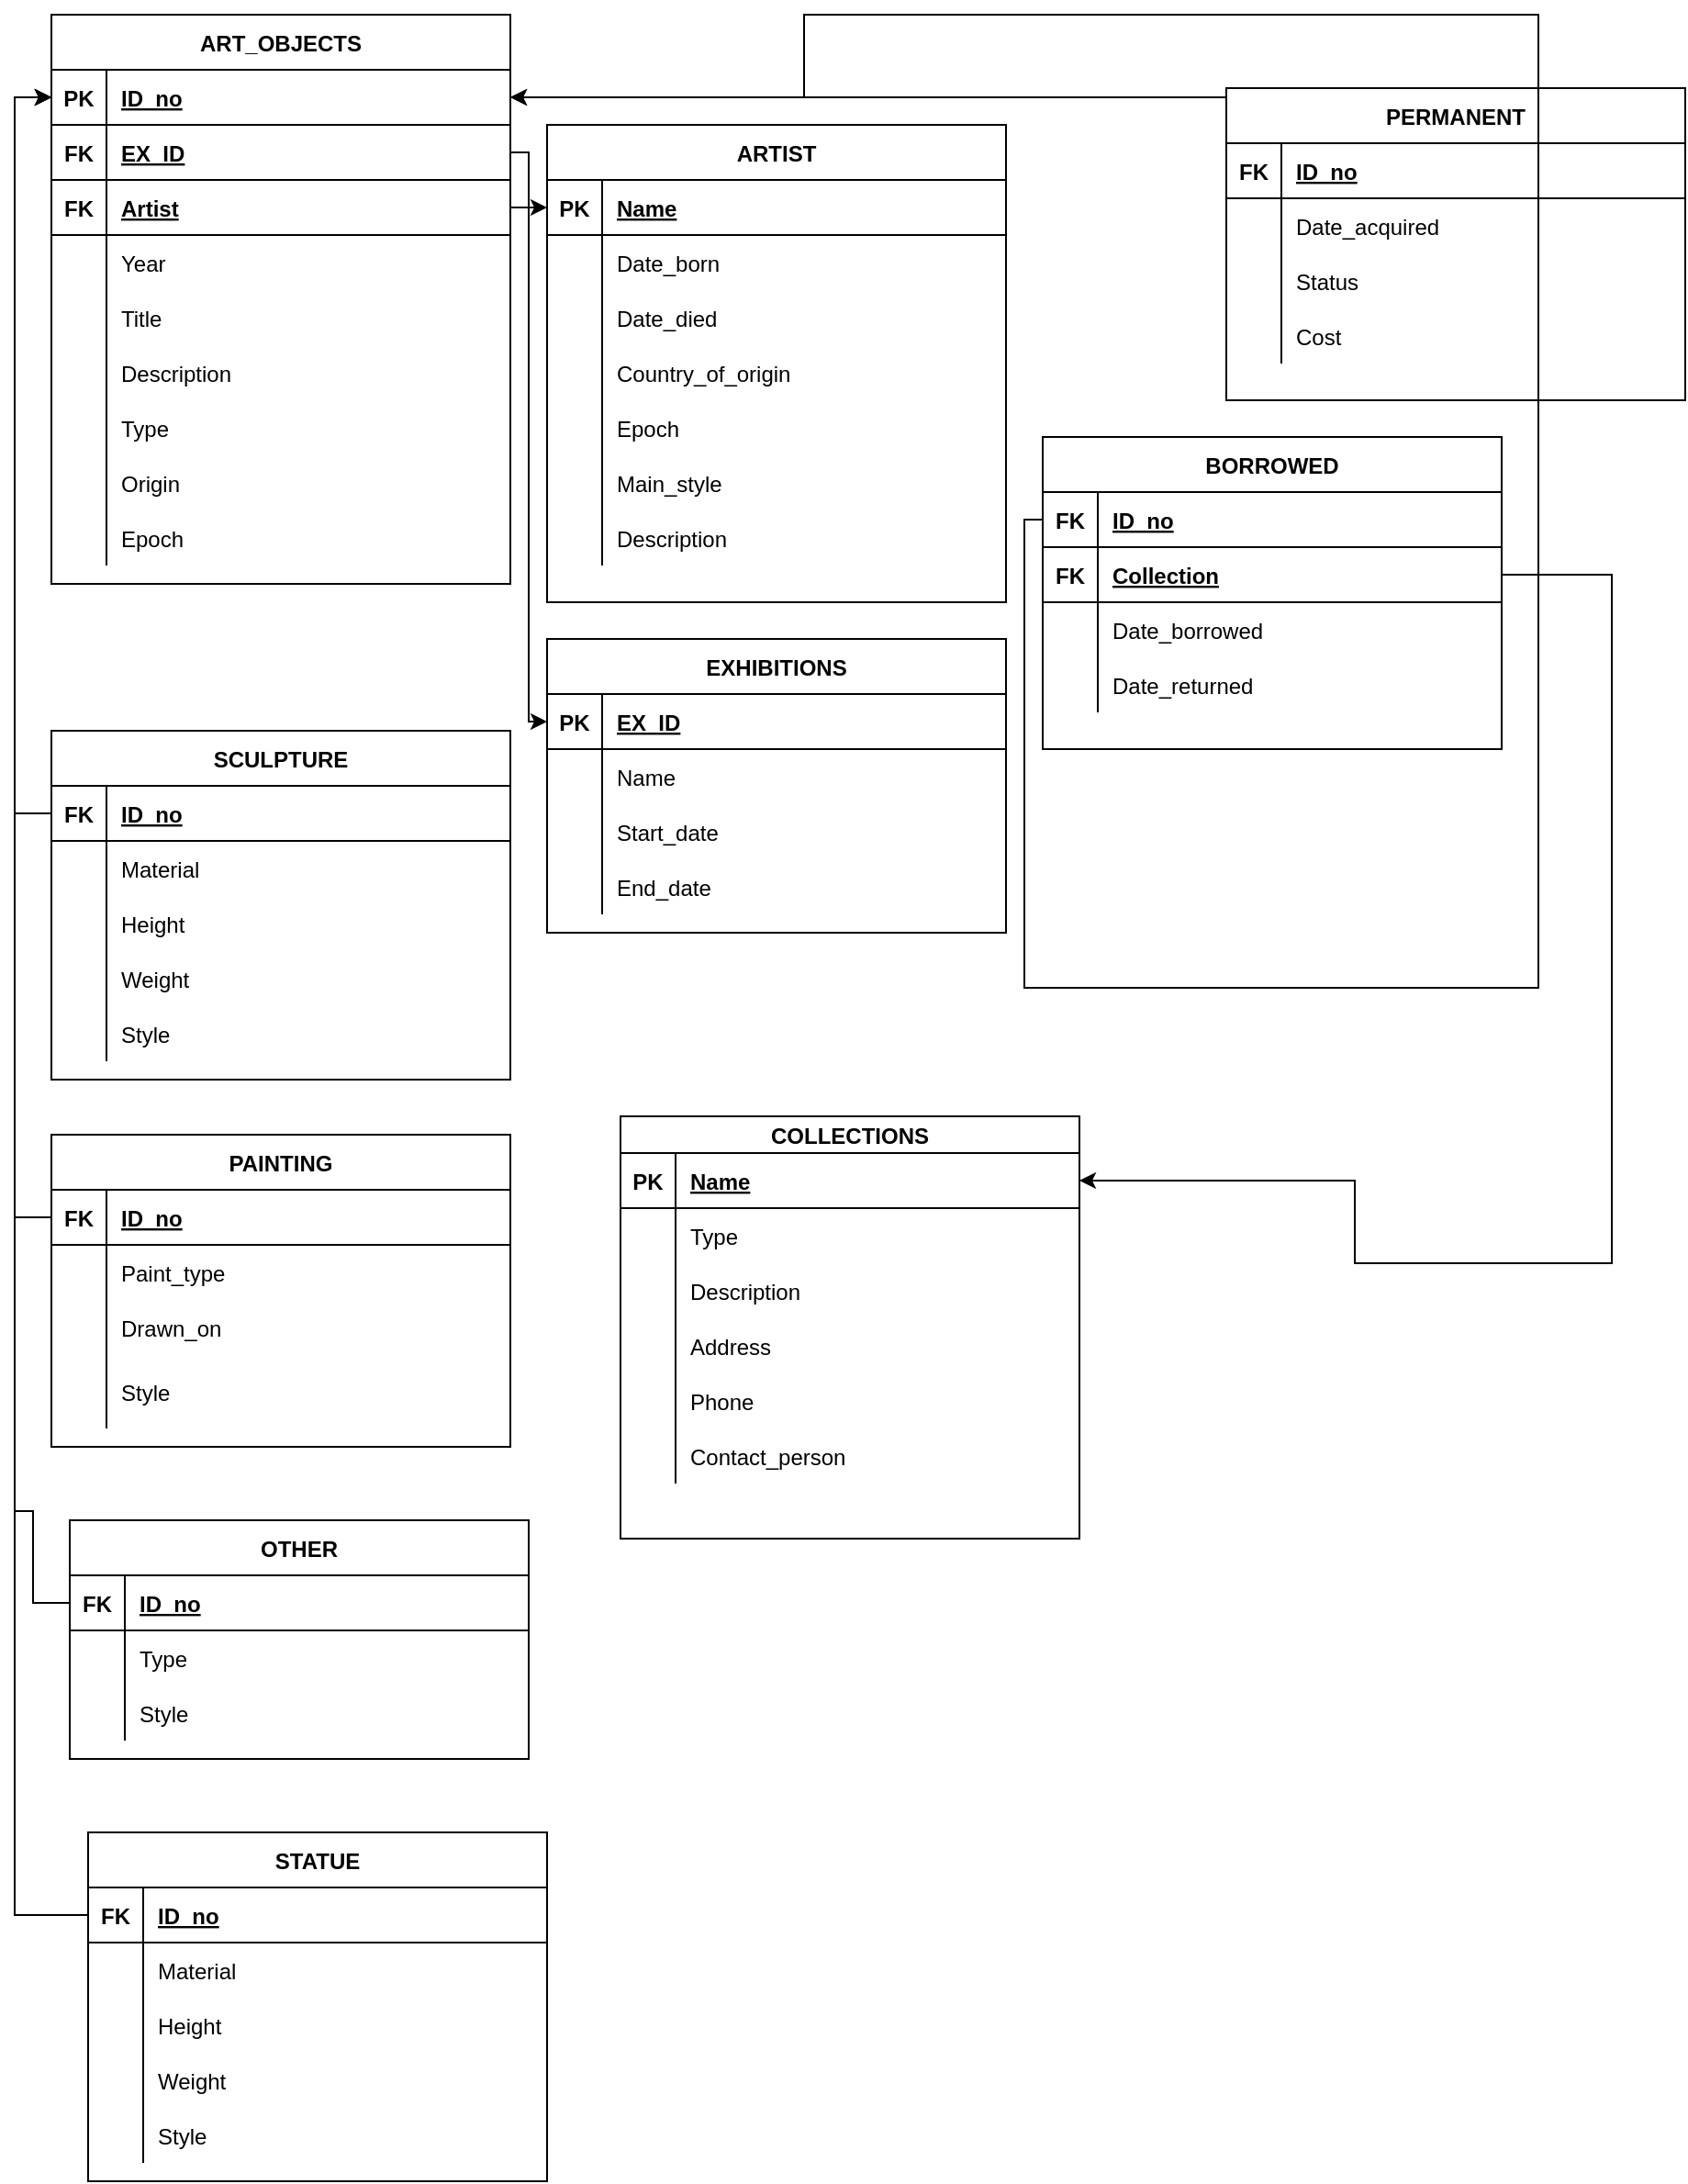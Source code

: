 <mxfile>
    <diagram id="R2lEEEUBdFMjLlhIrx00" name="Page-1">
        <mxGraphModel dx="1813" dy="1109" grid="1" gridSize="10" guides="1" tooltips="1" connect="1" arrows="1" fold="1" page="1" pageScale="1" pageWidth="850" pageHeight="1100" math="0" shadow="0" extFonts="Permanent Marker^https://fonts.googleapis.com/css?family=Permanent+Marker">
            <root>
                <mxCell id="0"/>
                <mxCell id="1" parent="0"/>
                <mxCell id="C-vyLk0tnHw3VtMMgP7b-2" value="PERMANENT" style="shape=table;startSize=30;container=1;collapsible=1;childLayout=tableLayout;fixedRows=1;rowLines=0;fontStyle=1;align=center;resizeLast=1;" parent="1" vertex="1">
                    <mxGeometry x="670" y="50" width="250" height="170" as="geometry"/>
                </mxCell>
                <mxCell id="C-vyLk0tnHw3VtMMgP7b-3" value="" style="shape=partialRectangle;collapsible=0;dropTarget=0;pointerEvents=0;fillColor=none;points=[[0,0.5],[1,0.5]];portConstraint=eastwest;top=0;left=0;right=0;bottom=1;" parent="C-vyLk0tnHw3VtMMgP7b-2" vertex="1">
                    <mxGeometry y="30" width="250" height="30" as="geometry"/>
                </mxCell>
                <mxCell id="C-vyLk0tnHw3VtMMgP7b-4" value="FK" style="shape=partialRectangle;overflow=hidden;connectable=0;fillColor=none;top=0;left=0;bottom=0;right=0;fontStyle=1;" parent="C-vyLk0tnHw3VtMMgP7b-3" vertex="1">
                    <mxGeometry width="30" height="30" as="geometry">
                        <mxRectangle width="30" height="30" as="alternateBounds"/>
                    </mxGeometry>
                </mxCell>
                <mxCell id="C-vyLk0tnHw3VtMMgP7b-5" value="ID_no" style="shape=partialRectangle;overflow=hidden;connectable=0;fillColor=none;top=0;left=0;bottom=0;right=0;align=left;spacingLeft=6;fontStyle=5;" parent="C-vyLk0tnHw3VtMMgP7b-3" vertex="1">
                    <mxGeometry x="30" width="220" height="30" as="geometry">
                        <mxRectangle width="220" height="30" as="alternateBounds"/>
                    </mxGeometry>
                </mxCell>
                <mxCell id="C-vyLk0tnHw3VtMMgP7b-6" value="" style="shape=partialRectangle;collapsible=0;dropTarget=0;pointerEvents=0;fillColor=none;points=[[0,0.5],[1,0.5]];portConstraint=eastwest;top=0;left=0;right=0;bottom=0;" parent="C-vyLk0tnHw3VtMMgP7b-2" vertex="1">
                    <mxGeometry y="60" width="250" height="30" as="geometry"/>
                </mxCell>
                <mxCell id="C-vyLk0tnHw3VtMMgP7b-7" value="" style="shape=partialRectangle;overflow=hidden;connectable=0;fillColor=none;top=0;left=0;bottom=0;right=0;" parent="C-vyLk0tnHw3VtMMgP7b-6" vertex="1">
                    <mxGeometry width="30" height="30" as="geometry">
                        <mxRectangle width="30" height="30" as="alternateBounds"/>
                    </mxGeometry>
                </mxCell>
                <mxCell id="C-vyLk0tnHw3VtMMgP7b-8" value="Date_acquired" style="shape=partialRectangle;overflow=hidden;connectable=0;fillColor=none;top=0;left=0;bottom=0;right=0;align=left;spacingLeft=6;" parent="C-vyLk0tnHw3VtMMgP7b-6" vertex="1">
                    <mxGeometry x="30" width="220" height="30" as="geometry">
                        <mxRectangle width="220" height="30" as="alternateBounds"/>
                    </mxGeometry>
                </mxCell>
                <mxCell id="C-vyLk0tnHw3VtMMgP7b-9" value="" style="shape=partialRectangle;collapsible=0;dropTarget=0;pointerEvents=0;fillColor=none;points=[[0,0.5],[1,0.5]];portConstraint=eastwest;top=0;left=0;right=0;bottom=0;" parent="C-vyLk0tnHw3VtMMgP7b-2" vertex="1">
                    <mxGeometry y="90" width="250" height="30" as="geometry"/>
                </mxCell>
                <mxCell id="C-vyLk0tnHw3VtMMgP7b-10" value="" style="shape=partialRectangle;overflow=hidden;connectable=0;fillColor=none;top=0;left=0;bottom=0;right=0;" parent="C-vyLk0tnHw3VtMMgP7b-9" vertex="1">
                    <mxGeometry width="30" height="30" as="geometry">
                        <mxRectangle width="30" height="30" as="alternateBounds"/>
                    </mxGeometry>
                </mxCell>
                <mxCell id="C-vyLk0tnHw3VtMMgP7b-11" value="Status" style="shape=partialRectangle;overflow=hidden;connectable=0;fillColor=none;top=0;left=0;bottom=0;right=0;align=left;spacingLeft=6;" parent="C-vyLk0tnHw3VtMMgP7b-9" vertex="1">
                    <mxGeometry x="30" width="220" height="30" as="geometry">
                        <mxRectangle width="220" height="30" as="alternateBounds"/>
                    </mxGeometry>
                </mxCell>
                <mxCell id="k0Lki_bHuRDFPV8CjPsK-20" value="" style="shape=partialRectangle;collapsible=0;dropTarget=0;pointerEvents=0;fillColor=none;points=[[0,0.5],[1,0.5]];portConstraint=eastwest;top=0;left=0;right=0;bottom=0;" parent="C-vyLk0tnHw3VtMMgP7b-2" vertex="1">
                    <mxGeometry y="120" width="250" height="30" as="geometry"/>
                </mxCell>
                <mxCell id="k0Lki_bHuRDFPV8CjPsK-21" value="" style="shape=partialRectangle;overflow=hidden;connectable=0;fillColor=none;top=0;left=0;bottom=0;right=0;" parent="k0Lki_bHuRDFPV8CjPsK-20" vertex="1">
                    <mxGeometry width="30" height="30" as="geometry">
                        <mxRectangle width="30" height="30" as="alternateBounds"/>
                    </mxGeometry>
                </mxCell>
                <mxCell id="k0Lki_bHuRDFPV8CjPsK-22" value="Cost" style="shape=partialRectangle;overflow=hidden;connectable=0;fillColor=none;top=0;left=0;bottom=0;right=0;align=left;spacingLeft=6;" parent="k0Lki_bHuRDFPV8CjPsK-20" vertex="1">
                    <mxGeometry x="30" width="220" height="30" as="geometry">
                        <mxRectangle width="220" height="30" as="alternateBounds"/>
                    </mxGeometry>
                </mxCell>
                <mxCell id="C-vyLk0tnHw3VtMMgP7b-13" value="EXHIBITIONS" style="shape=table;startSize=30;container=1;collapsible=1;childLayout=tableLayout;fixedRows=1;rowLines=0;fontStyle=1;align=center;resizeLast=1;" parent="1" vertex="1">
                    <mxGeometry x="300" y="350" width="250" height="160" as="geometry"/>
                </mxCell>
                <mxCell id="C-vyLk0tnHw3VtMMgP7b-14" value="" style="shape=partialRectangle;collapsible=0;dropTarget=0;pointerEvents=0;fillColor=none;points=[[0,0.5],[1,0.5]];portConstraint=eastwest;top=0;left=0;right=0;bottom=1;" parent="C-vyLk0tnHw3VtMMgP7b-13" vertex="1">
                    <mxGeometry y="30" width="250" height="30" as="geometry"/>
                </mxCell>
                <mxCell id="C-vyLk0tnHw3VtMMgP7b-15" value="PK" style="shape=partialRectangle;overflow=hidden;connectable=0;fillColor=none;top=0;left=0;bottom=0;right=0;fontStyle=1;" parent="C-vyLk0tnHw3VtMMgP7b-14" vertex="1">
                    <mxGeometry width="30" height="30" as="geometry">
                        <mxRectangle width="30" height="30" as="alternateBounds"/>
                    </mxGeometry>
                </mxCell>
                <mxCell id="C-vyLk0tnHw3VtMMgP7b-16" value="EX_ID" style="shape=partialRectangle;overflow=hidden;connectable=0;fillColor=none;top=0;left=0;bottom=0;right=0;align=left;spacingLeft=6;fontStyle=5;" parent="C-vyLk0tnHw3VtMMgP7b-14" vertex="1">
                    <mxGeometry x="30" width="220" height="30" as="geometry">
                        <mxRectangle width="220" height="30" as="alternateBounds"/>
                    </mxGeometry>
                </mxCell>
                <mxCell id="C-vyLk0tnHw3VtMMgP7b-17" value="" style="shape=partialRectangle;collapsible=0;dropTarget=0;pointerEvents=0;fillColor=none;points=[[0,0.5],[1,0.5]];portConstraint=eastwest;top=0;left=0;right=0;bottom=0;" parent="C-vyLk0tnHw3VtMMgP7b-13" vertex="1">
                    <mxGeometry y="60" width="250" height="30" as="geometry"/>
                </mxCell>
                <mxCell id="C-vyLk0tnHw3VtMMgP7b-18" value="" style="shape=partialRectangle;overflow=hidden;connectable=0;fillColor=none;top=0;left=0;bottom=0;right=0;" parent="C-vyLk0tnHw3VtMMgP7b-17" vertex="1">
                    <mxGeometry width="30" height="30" as="geometry">
                        <mxRectangle width="30" height="30" as="alternateBounds"/>
                    </mxGeometry>
                </mxCell>
                <mxCell id="C-vyLk0tnHw3VtMMgP7b-19" value="Name" style="shape=partialRectangle;overflow=hidden;connectable=0;fillColor=none;top=0;left=0;bottom=0;right=0;align=left;spacingLeft=6;" parent="C-vyLk0tnHw3VtMMgP7b-17" vertex="1">
                    <mxGeometry x="30" width="220" height="30" as="geometry">
                        <mxRectangle width="220" height="30" as="alternateBounds"/>
                    </mxGeometry>
                </mxCell>
                <mxCell id="C-vyLk0tnHw3VtMMgP7b-20" value="" style="shape=partialRectangle;collapsible=0;dropTarget=0;pointerEvents=0;fillColor=none;points=[[0,0.5],[1,0.5]];portConstraint=eastwest;top=0;left=0;right=0;bottom=0;" parent="C-vyLk0tnHw3VtMMgP7b-13" vertex="1">
                    <mxGeometry y="90" width="250" height="30" as="geometry"/>
                </mxCell>
                <mxCell id="C-vyLk0tnHw3VtMMgP7b-21" value="" style="shape=partialRectangle;overflow=hidden;connectable=0;fillColor=none;top=0;left=0;bottom=0;right=0;" parent="C-vyLk0tnHw3VtMMgP7b-20" vertex="1">
                    <mxGeometry width="30" height="30" as="geometry">
                        <mxRectangle width="30" height="30" as="alternateBounds"/>
                    </mxGeometry>
                </mxCell>
                <mxCell id="C-vyLk0tnHw3VtMMgP7b-22" value="Start_date" style="shape=partialRectangle;overflow=hidden;connectable=0;fillColor=none;top=0;left=0;bottom=0;right=0;align=left;spacingLeft=6;" parent="C-vyLk0tnHw3VtMMgP7b-20" vertex="1">
                    <mxGeometry x="30" width="220" height="30" as="geometry">
                        <mxRectangle width="220" height="30" as="alternateBounds"/>
                    </mxGeometry>
                </mxCell>
                <mxCell id="vaS24M-vzkPfaVAnrmPn-63" value="" style="shape=partialRectangle;collapsible=0;dropTarget=0;pointerEvents=0;fillColor=none;points=[[0,0.5],[1,0.5]];portConstraint=eastwest;top=0;left=0;right=0;bottom=0;" parent="C-vyLk0tnHw3VtMMgP7b-13" vertex="1">
                    <mxGeometry y="120" width="250" height="30" as="geometry"/>
                </mxCell>
                <mxCell id="vaS24M-vzkPfaVAnrmPn-64" value="" style="shape=partialRectangle;overflow=hidden;connectable=0;fillColor=none;top=0;left=0;bottom=0;right=0;" parent="vaS24M-vzkPfaVAnrmPn-63" vertex="1">
                    <mxGeometry width="30" height="30" as="geometry">
                        <mxRectangle width="30" height="30" as="alternateBounds"/>
                    </mxGeometry>
                </mxCell>
                <mxCell id="vaS24M-vzkPfaVAnrmPn-65" value="End_date" style="shape=partialRectangle;overflow=hidden;connectable=0;fillColor=none;top=0;left=0;bottom=0;right=0;align=left;spacingLeft=6;" parent="vaS24M-vzkPfaVAnrmPn-63" vertex="1">
                    <mxGeometry x="30" width="220" height="30" as="geometry">
                        <mxRectangle width="220" height="30" as="alternateBounds"/>
                    </mxGeometry>
                </mxCell>
                <mxCell id="C-vyLk0tnHw3VtMMgP7b-23" value="ART_OBJECTS" style="shape=table;startSize=30;container=1;collapsible=1;childLayout=tableLayout;fixedRows=1;rowLines=0;fontStyle=1;align=center;resizeLast=1;" parent="1" vertex="1">
                    <mxGeometry x="30" y="10" width="250" height="310" as="geometry"/>
                </mxCell>
                <mxCell id="C-vyLk0tnHw3VtMMgP7b-24" value="" style="shape=partialRectangle;collapsible=0;dropTarget=0;pointerEvents=0;fillColor=none;points=[[0,0.5],[1,0.5]];portConstraint=eastwest;top=0;left=0;right=0;bottom=1;" parent="C-vyLk0tnHw3VtMMgP7b-23" vertex="1">
                    <mxGeometry y="30" width="250" height="30" as="geometry"/>
                </mxCell>
                <mxCell id="C-vyLk0tnHw3VtMMgP7b-25" value="PK" style="shape=partialRectangle;overflow=hidden;connectable=0;fillColor=none;top=0;left=0;bottom=0;right=0;fontStyle=1;" parent="C-vyLk0tnHw3VtMMgP7b-24" vertex="1">
                    <mxGeometry width="30" height="30" as="geometry">
                        <mxRectangle width="30" height="30" as="alternateBounds"/>
                    </mxGeometry>
                </mxCell>
                <mxCell id="C-vyLk0tnHw3VtMMgP7b-26" value="ID_no" style="shape=partialRectangle;overflow=hidden;connectable=0;fillColor=none;top=0;left=0;bottom=0;right=0;align=left;spacingLeft=6;fontStyle=5;" parent="C-vyLk0tnHw3VtMMgP7b-24" vertex="1">
                    <mxGeometry x="30" width="220" height="30" as="geometry">
                        <mxRectangle width="220" height="30" as="alternateBounds"/>
                    </mxGeometry>
                </mxCell>
                <mxCell id="aCy7T2x3ZNfiG4PqGh4T-4" value="" style="shape=partialRectangle;collapsible=0;dropTarget=0;pointerEvents=0;fillColor=none;points=[[0,0.5],[1,0.5]];portConstraint=eastwest;top=0;left=0;right=0;bottom=1;" parent="C-vyLk0tnHw3VtMMgP7b-23" vertex="1">
                    <mxGeometry y="60" width="250" height="30" as="geometry"/>
                </mxCell>
                <mxCell id="aCy7T2x3ZNfiG4PqGh4T-5" value="FK" style="shape=partialRectangle;overflow=hidden;connectable=0;fillColor=none;top=0;left=0;bottom=0;right=0;fontStyle=1;" parent="aCy7T2x3ZNfiG4PqGh4T-4" vertex="1">
                    <mxGeometry width="30" height="30" as="geometry">
                        <mxRectangle width="30" height="30" as="alternateBounds"/>
                    </mxGeometry>
                </mxCell>
                <mxCell id="aCy7T2x3ZNfiG4PqGh4T-6" value="EX_ID" style="shape=partialRectangle;overflow=hidden;connectable=0;fillColor=none;top=0;left=0;bottom=0;right=0;align=left;spacingLeft=6;fontStyle=5;" parent="aCy7T2x3ZNfiG4PqGh4T-4" vertex="1">
                    <mxGeometry x="30" width="220" height="30" as="geometry">
                        <mxRectangle width="220" height="30" as="alternateBounds"/>
                    </mxGeometry>
                </mxCell>
                <mxCell id="aCy7T2x3ZNfiG4PqGh4T-7" value="" style="shape=partialRectangle;collapsible=0;dropTarget=0;pointerEvents=0;fillColor=none;points=[[0,0.5],[1,0.5]];portConstraint=eastwest;top=0;left=0;right=0;bottom=1;" parent="C-vyLk0tnHw3VtMMgP7b-23" vertex="1">
                    <mxGeometry y="90" width="250" height="30" as="geometry"/>
                </mxCell>
                <mxCell id="aCy7T2x3ZNfiG4PqGh4T-8" value="FK" style="shape=partialRectangle;overflow=hidden;connectable=0;fillColor=none;top=0;left=0;bottom=0;right=0;fontStyle=1;" parent="aCy7T2x3ZNfiG4PqGh4T-7" vertex="1">
                    <mxGeometry width="30" height="30" as="geometry">
                        <mxRectangle width="30" height="30" as="alternateBounds"/>
                    </mxGeometry>
                </mxCell>
                <mxCell id="aCy7T2x3ZNfiG4PqGh4T-9" value="Artist" style="shape=partialRectangle;overflow=hidden;connectable=0;fillColor=none;top=0;left=0;bottom=0;right=0;align=left;spacingLeft=6;fontStyle=5;" parent="aCy7T2x3ZNfiG4PqGh4T-7" vertex="1">
                    <mxGeometry x="30" width="220" height="30" as="geometry">
                        <mxRectangle width="220" height="30" as="alternateBounds"/>
                    </mxGeometry>
                </mxCell>
                <mxCell id="vaS24M-vzkPfaVAnrmPn-4" value="" style="shape=partialRectangle;collapsible=0;dropTarget=0;pointerEvents=0;fillColor=none;points=[[0,0.5],[1,0.5]];portConstraint=eastwest;top=0;left=0;right=0;bottom=0;" parent="C-vyLk0tnHw3VtMMgP7b-23" vertex="1">
                    <mxGeometry y="120" width="250" height="30" as="geometry"/>
                </mxCell>
                <mxCell id="vaS24M-vzkPfaVAnrmPn-5" value="" style="shape=partialRectangle;overflow=hidden;connectable=0;fillColor=none;top=0;left=0;bottom=0;right=0;" parent="vaS24M-vzkPfaVAnrmPn-4" vertex="1">
                    <mxGeometry width="30" height="30" as="geometry">
                        <mxRectangle width="30" height="30" as="alternateBounds"/>
                    </mxGeometry>
                </mxCell>
                <mxCell id="vaS24M-vzkPfaVAnrmPn-6" value="Year" style="shape=partialRectangle;overflow=hidden;connectable=0;fillColor=none;top=0;left=0;bottom=0;right=0;align=left;spacingLeft=6;" parent="vaS24M-vzkPfaVAnrmPn-4" vertex="1">
                    <mxGeometry x="30" width="220" height="30" as="geometry">
                        <mxRectangle width="220" height="30" as="alternateBounds"/>
                    </mxGeometry>
                </mxCell>
                <mxCell id="vaS24M-vzkPfaVAnrmPn-7" value="" style="shape=partialRectangle;collapsible=0;dropTarget=0;pointerEvents=0;fillColor=none;points=[[0,0.5],[1,0.5]];portConstraint=eastwest;top=0;left=0;right=0;bottom=0;" parent="C-vyLk0tnHw3VtMMgP7b-23" vertex="1">
                    <mxGeometry y="150" width="250" height="30" as="geometry"/>
                </mxCell>
                <mxCell id="vaS24M-vzkPfaVAnrmPn-8" value="" style="shape=partialRectangle;overflow=hidden;connectable=0;fillColor=none;top=0;left=0;bottom=0;right=0;" parent="vaS24M-vzkPfaVAnrmPn-7" vertex="1">
                    <mxGeometry width="30" height="30" as="geometry">
                        <mxRectangle width="30" height="30" as="alternateBounds"/>
                    </mxGeometry>
                </mxCell>
                <mxCell id="vaS24M-vzkPfaVAnrmPn-9" value="Title" style="shape=partialRectangle;overflow=hidden;connectable=0;fillColor=none;top=0;left=0;bottom=0;right=0;align=left;spacingLeft=6;" parent="vaS24M-vzkPfaVAnrmPn-7" vertex="1">
                    <mxGeometry x="30" width="220" height="30" as="geometry">
                        <mxRectangle width="220" height="30" as="alternateBounds"/>
                    </mxGeometry>
                </mxCell>
                <mxCell id="k0Lki_bHuRDFPV8CjPsK-8" value="" style="shape=partialRectangle;collapsible=0;dropTarget=0;pointerEvents=0;fillColor=none;points=[[0,0.5],[1,0.5]];portConstraint=eastwest;top=0;left=0;right=0;bottom=0;" parent="C-vyLk0tnHw3VtMMgP7b-23" vertex="1">
                    <mxGeometry y="180" width="250" height="30" as="geometry"/>
                </mxCell>
                <mxCell id="k0Lki_bHuRDFPV8CjPsK-9" value="" style="shape=partialRectangle;overflow=hidden;connectable=0;fillColor=none;top=0;left=0;bottom=0;right=0;" parent="k0Lki_bHuRDFPV8CjPsK-8" vertex="1">
                    <mxGeometry width="30" height="30" as="geometry">
                        <mxRectangle width="30" height="30" as="alternateBounds"/>
                    </mxGeometry>
                </mxCell>
                <mxCell id="k0Lki_bHuRDFPV8CjPsK-10" value="Description" style="shape=partialRectangle;overflow=hidden;connectable=0;fillColor=none;top=0;left=0;bottom=0;right=0;align=left;spacingLeft=6;" parent="k0Lki_bHuRDFPV8CjPsK-8" vertex="1">
                    <mxGeometry x="30" width="220" height="30" as="geometry">
                        <mxRectangle width="220" height="30" as="alternateBounds"/>
                    </mxGeometry>
                </mxCell>
                <mxCell id="k0Lki_bHuRDFPV8CjPsK-104" value="" style="shape=partialRectangle;collapsible=0;dropTarget=0;pointerEvents=0;fillColor=none;points=[[0,0.5],[1,0.5]];portConstraint=eastwest;top=0;left=0;right=0;bottom=0;" parent="C-vyLk0tnHw3VtMMgP7b-23" vertex="1">
                    <mxGeometry y="210" width="250" height="30" as="geometry"/>
                </mxCell>
                <mxCell id="k0Lki_bHuRDFPV8CjPsK-105" value="" style="shape=partialRectangle;overflow=hidden;connectable=0;fillColor=none;top=0;left=0;bottom=0;right=0;" parent="k0Lki_bHuRDFPV8CjPsK-104" vertex="1">
                    <mxGeometry width="30" height="30" as="geometry">
                        <mxRectangle width="30" height="30" as="alternateBounds"/>
                    </mxGeometry>
                </mxCell>
                <mxCell id="k0Lki_bHuRDFPV8CjPsK-106" value="Type" style="shape=partialRectangle;overflow=hidden;connectable=0;fillColor=none;top=0;left=0;bottom=0;right=0;align=left;spacingLeft=6;" parent="k0Lki_bHuRDFPV8CjPsK-104" vertex="1">
                    <mxGeometry x="30" width="220" height="30" as="geometry">
                        <mxRectangle width="220" height="30" as="alternateBounds"/>
                    </mxGeometry>
                </mxCell>
                <mxCell id="k0Lki_bHuRDFPV8CjPsK-98" value="" style="shape=partialRectangle;collapsible=0;dropTarget=0;pointerEvents=0;fillColor=none;points=[[0,0.5],[1,0.5]];portConstraint=eastwest;top=0;left=0;right=0;bottom=0;" parent="C-vyLk0tnHw3VtMMgP7b-23" vertex="1">
                    <mxGeometry y="240" width="250" height="30" as="geometry"/>
                </mxCell>
                <mxCell id="k0Lki_bHuRDFPV8CjPsK-99" value="" style="shape=partialRectangle;overflow=hidden;connectable=0;fillColor=none;top=0;left=0;bottom=0;right=0;" parent="k0Lki_bHuRDFPV8CjPsK-98" vertex="1">
                    <mxGeometry width="30" height="30" as="geometry">
                        <mxRectangle width="30" height="30" as="alternateBounds"/>
                    </mxGeometry>
                </mxCell>
                <mxCell id="k0Lki_bHuRDFPV8CjPsK-100" value="Origin" style="shape=partialRectangle;overflow=hidden;connectable=0;fillColor=none;top=0;left=0;bottom=0;right=0;align=left;spacingLeft=6;" parent="k0Lki_bHuRDFPV8CjPsK-98" vertex="1">
                    <mxGeometry x="30" width="220" height="30" as="geometry">
                        <mxRectangle width="220" height="30" as="alternateBounds"/>
                    </mxGeometry>
                </mxCell>
                <mxCell id="k0Lki_bHuRDFPV8CjPsK-101" value="" style="shape=partialRectangle;collapsible=0;dropTarget=0;pointerEvents=0;fillColor=none;points=[[0,0.5],[1,0.5]];portConstraint=eastwest;top=0;left=0;right=0;bottom=0;" parent="C-vyLk0tnHw3VtMMgP7b-23" vertex="1">
                    <mxGeometry y="270" width="250" height="30" as="geometry"/>
                </mxCell>
                <mxCell id="k0Lki_bHuRDFPV8CjPsK-102" value="" style="shape=partialRectangle;overflow=hidden;connectable=0;fillColor=none;top=0;left=0;bottom=0;right=0;" parent="k0Lki_bHuRDFPV8CjPsK-101" vertex="1">
                    <mxGeometry width="30" height="30" as="geometry">
                        <mxRectangle width="30" height="30" as="alternateBounds"/>
                    </mxGeometry>
                </mxCell>
                <mxCell id="k0Lki_bHuRDFPV8CjPsK-103" value="Epoch" style="shape=partialRectangle;overflow=hidden;connectable=0;fillColor=none;top=0;left=0;bottom=0;right=0;align=left;spacingLeft=6;" parent="k0Lki_bHuRDFPV8CjPsK-101" vertex="1">
                    <mxGeometry x="30" width="220" height="30" as="geometry">
                        <mxRectangle width="220" height="30" as="alternateBounds"/>
                    </mxGeometry>
                </mxCell>
                <mxCell id="vaS24M-vzkPfaVAnrmPn-11" value="PAINTING" style="shape=table;startSize=30;container=1;collapsible=1;childLayout=tableLayout;fixedRows=1;rowLines=0;fontStyle=1;align=center;resizeLast=1;" parent="1" vertex="1">
                    <mxGeometry x="30" y="620" width="250" height="170" as="geometry"/>
                </mxCell>
                <mxCell id="vaS24M-vzkPfaVAnrmPn-12" value="" style="shape=partialRectangle;collapsible=0;dropTarget=0;pointerEvents=0;fillColor=none;points=[[0,0.5],[1,0.5]];portConstraint=eastwest;top=0;left=0;right=0;bottom=1;" parent="vaS24M-vzkPfaVAnrmPn-11" vertex="1">
                    <mxGeometry y="30" width="250" height="30" as="geometry"/>
                </mxCell>
                <mxCell id="vaS24M-vzkPfaVAnrmPn-13" value="FK" style="shape=partialRectangle;overflow=hidden;connectable=0;fillColor=none;top=0;left=0;bottom=0;right=0;fontStyle=1;" parent="vaS24M-vzkPfaVAnrmPn-12" vertex="1">
                    <mxGeometry width="30" height="30" as="geometry">
                        <mxRectangle width="30" height="30" as="alternateBounds"/>
                    </mxGeometry>
                </mxCell>
                <mxCell id="vaS24M-vzkPfaVAnrmPn-14" value="ID_no" style="shape=partialRectangle;overflow=hidden;connectable=0;fillColor=none;top=0;left=0;bottom=0;right=0;align=left;spacingLeft=6;fontStyle=5;" parent="vaS24M-vzkPfaVAnrmPn-12" vertex="1">
                    <mxGeometry x="30" width="220" height="30" as="geometry">
                        <mxRectangle width="220" height="30" as="alternateBounds"/>
                    </mxGeometry>
                </mxCell>
                <mxCell id="vaS24M-vzkPfaVAnrmPn-15" value="" style="shape=partialRectangle;collapsible=0;dropTarget=0;pointerEvents=0;fillColor=none;points=[[0,0.5],[1,0.5]];portConstraint=eastwest;top=0;left=0;right=0;bottom=0;" parent="vaS24M-vzkPfaVAnrmPn-11" vertex="1">
                    <mxGeometry y="60" width="250" height="30" as="geometry"/>
                </mxCell>
                <mxCell id="vaS24M-vzkPfaVAnrmPn-16" value="" style="shape=partialRectangle;overflow=hidden;connectable=0;fillColor=none;top=0;left=0;bottom=0;right=0;" parent="vaS24M-vzkPfaVAnrmPn-15" vertex="1">
                    <mxGeometry width="30" height="30" as="geometry">
                        <mxRectangle width="30" height="30" as="alternateBounds"/>
                    </mxGeometry>
                </mxCell>
                <mxCell id="vaS24M-vzkPfaVAnrmPn-17" value="Paint_type" style="shape=partialRectangle;overflow=hidden;connectable=0;fillColor=none;top=0;left=0;bottom=0;right=0;align=left;spacingLeft=6;" parent="vaS24M-vzkPfaVAnrmPn-15" vertex="1">
                    <mxGeometry x="30" width="220" height="30" as="geometry">
                        <mxRectangle width="220" height="30" as="alternateBounds"/>
                    </mxGeometry>
                </mxCell>
                <mxCell id="vaS24M-vzkPfaVAnrmPn-18" value="" style="shape=partialRectangle;collapsible=0;dropTarget=0;pointerEvents=0;fillColor=none;points=[[0,0.5],[1,0.5]];portConstraint=eastwest;top=0;left=0;right=0;bottom=0;" parent="vaS24M-vzkPfaVAnrmPn-11" vertex="1">
                    <mxGeometry y="90" width="250" height="30" as="geometry"/>
                </mxCell>
                <mxCell id="vaS24M-vzkPfaVAnrmPn-19" value="" style="shape=partialRectangle;overflow=hidden;connectable=0;fillColor=none;top=0;left=0;bottom=0;right=0;" parent="vaS24M-vzkPfaVAnrmPn-18" vertex="1">
                    <mxGeometry width="30" height="30" as="geometry">
                        <mxRectangle width="30" height="30" as="alternateBounds"/>
                    </mxGeometry>
                </mxCell>
                <mxCell id="vaS24M-vzkPfaVAnrmPn-20" value="Drawn_on" style="shape=partialRectangle;overflow=hidden;connectable=0;fillColor=none;top=0;left=0;bottom=0;right=0;align=left;spacingLeft=6;" parent="vaS24M-vzkPfaVAnrmPn-18" vertex="1">
                    <mxGeometry x="30" width="220" height="30" as="geometry">
                        <mxRectangle width="220" height="30" as="alternateBounds"/>
                    </mxGeometry>
                </mxCell>
                <mxCell id="vaS24M-vzkPfaVAnrmPn-51" value="" style="shape=partialRectangle;collapsible=0;dropTarget=0;pointerEvents=0;fillColor=none;points=[[0,0.5],[1,0.5]];portConstraint=eastwest;top=0;left=0;right=0;bottom=0;" parent="vaS24M-vzkPfaVAnrmPn-11" vertex="1">
                    <mxGeometry y="120" width="250" height="40" as="geometry"/>
                </mxCell>
                <mxCell id="vaS24M-vzkPfaVAnrmPn-52" value="" style="shape=partialRectangle;overflow=hidden;connectable=0;fillColor=none;top=0;left=0;bottom=0;right=0;" parent="vaS24M-vzkPfaVAnrmPn-51" vertex="1">
                    <mxGeometry width="30" height="40" as="geometry">
                        <mxRectangle width="30" height="40" as="alternateBounds"/>
                    </mxGeometry>
                </mxCell>
                <mxCell id="vaS24M-vzkPfaVAnrmPn-53" value="Style" style="shape=partialRectangle;overflow=hidden;connectable=0;fillColor=none;top=0;left=0;bottom=0;right=0;align=left;spacingLeft=6;" parent="vaS24M-vzkPfaVAnrmPn-51" vertex="1">
                    <mxGeometry x="30" width="220" height="40" as="geometry">
                        <mxRectangle width="220" height="40" as="alternateBounds"/>
                    </mxGeometry>
                </mxCell>
                <mxCell id="vaS24M-vzkPfaVAnrmPn-21" value="STATUE" style="shape=table;startSize=30;container=1;collapsible=1;childLayout=tableLayout;fixedRows=1;rowLines=0;fontStyle=1;align=center;resizeLast=1;" parent="1" vertex="1">
                    <mxGeometry x="50" y="1000" width="250" height="190" as="geometry"/>
                </mxCell>
                <mxCell id="vaS24M-vzkPfaVAnrmPn-22" value="" style="shape=partialRectangle;collapsible=0;dropTarget=0;pointerEvents=0;fillColor=none;points=[[0,0.5],[1,0.5]];portConstraint=eastwest;top=0;left=0;right=0;bottom=1;" parent="vaS24M-vzkPfaVAnrmPn-21" vertex="1">
                    <mxGeometry y="30" width="250" height="30" as="geometry"/>
                </mxCell>
                <mxCell id="vaS24M-vzkPfaVAnrmPn-23" value="FK" style="shape=partialRectangle;overflow=hidden;connectable=0;fillColor=none;top=0;left=0;bottom=0;right=0;fontStyle=1;" parent="vaS24M-vzkPfaVAnrmPn-22" vertex="1">
                    <mxGeometry width="30" height="30" as="geometry">
                        <mxRectangle width="30" height="30" as="alternateBounds"/>
                    </mxGeometry>
                </mxCell>
                <mxCell id="vaS24M-vzkPfaVAnrmPn-24" value="ID_no" style="shape=partialRectangle;overflow=hidden;connectable=0;fillColor=none;top=0;left=0;bottom=0;right=0;align=left;spacingLeft=6;fontStyle=5;" parent="vaS24M-vzkPfaVAnrmPn-22" vertex="1">
                    <mxGeometry x="30" width="220" height="30" as="geometry">
                        <mxRectangle width="220" height="30" as="alternateBounds"/>
                    </mxGeometry>
                </mxCell>
                <mxCell id="vaS24M-vzkPfaVAnrmPn-25" value="" style="shape=partialRectangle;collapsible=0;dropTarget=0;pointerEvents=0;fillColor=none;points=[[0,0.5],[1,0.5]];portConstraint=eastwest;top=0;left=0;right=0;bottom=0;" parent="vaS24M-vzkPfaVAnrmPn-21" vertex="1">
                    <mxGeometry y="60" width="250" height="30" as="geometry"/>
                </mxCell>
                <mxCell id="vaS24M-vzkPfaVAnrmPn-26" value="" style="shape=partialRectangle;overflow=hidden;connectable=0;fillColor=none;top=0;left=0;bottom=0;right=0;" parent="vaS24M-vzkPfaVAnrmPn-25" vertex="1">
                    <mxGeometry width="30" height="30" as="geometry">
                        <mxRectangle width="30" height="30" as="alternateBounds"/>
                    </mxGeometry>
                </mxCell>
                <mxCell id="vaS24M-vzkPfaVAnrmPn-27" value="Material" style="shape=partialRectangle;overflow=hidden;connectable=0;fillColor=none;top=0;left=0;bottom=0;right=0;align=left;spacingLeft=6;" parent="vaS24M-vzkPfaVAnrmPn-25" vertex="1">
                    <mxGeometry x="30" width="220" height="30" as="geometry">
                        <mxRectangle width="220" height="30" as="alternateBounds"/>
                    </mxGeometry>
                </mxCell>
                <mxCell id="vaS24M-vzkPfaVAnrmPn-28" value="" style="shape=partialRectangle;collapsible=0;dropTarget=0;pointerEvents=0;fillColor=none;points=[[0,0.5],[1,0.5]];portConstraint=eastwest;top=0;left=0;right=0;bottom=0;" parent="vaS24M-vzkPfaVAnrmPn-21" vertex="1">
                    <mxGeometry y="90" width="250" height="30" as="geometry"/>
                </mxCell>
                <mxCell id="vaS24M-vzkPfaVAnrmPn-29" value="" style="shape=partialRectangle;overflow=hidden;connectable=0;fillColor=none;top=0;left=0;bottom=0;right=0;" parent="vaS24M-vzkPfaVAnrmPn-28" vertex="1">
                    <mxGeometry width="30" height="30" as="geometry">
                        <mxRectangle width="30" height="30" as="alternateBounds"/>
                    </mxGeometry>
                </mxCell>
                <mxCell id="vaS24M-vzkPfaVAnrmPn-30" value="Height" style="shape=partialRectangle;overflow=hidden;connectable=0;fillColor=none;top=0;left=0;bottom=0;right=0;align=left;spacingLeft=6;" parent="vaS24M-vzkPfaVAnrmPn-28" vertex="1">
                    <mxGeometry x="30" width="220" height="30" as="geometry">
                        <mxRectangle width="220" height="30" as="alternateBounds"/>
                    </mxGeometry>
                </mxCell>
                <mxCell id="k0Lki_bHuRDFPV8CjPsK-11" value="" style="shape=partialRectangle;collapsible=0;dropTarget=0;pointerEvents=0;fillColor=none;points=[[0,0.5],[1,0.5]];portConstraint=eastwest;top=0;left=0;right=0;bottom=0;" parent="vaS24M-vzkPfaVAnrmPn-21" vertex="1">
                    <mxGeometry y="120" width="250" height="30" as="geometry"/>
                </mxCell>
                <mxCell id="k0Lki_bHuRDFPV8CjPsK-12" value="" style="shape=partialRectangle;overflow=hidden;connectable=0;fillColor=none;top=0;left=0;bottom=0;right=0;" parent="k0Lki_bHuRDFPV8CjPsK-11" vertex="1">
                    <mxGeometry width="30" height="30" as="geometry">
                        <mxRectangle width="30" height="30" as="alternateBounds"/>
                    </mxGeometry>
                </mxCell>
                <mxCell id="k0Lki_bHuRDFPV8CjPsK-13" value="Weight" style="shape=partialRectangle;overflow=hidden;connectable=0;fillColor=none;top=0;left=0;bottom=0;right=0;align=left;spacingLeft=6;" parent="k0Lki_bHuRDFPV8CjPsK-11" vertex="1">
                    <mxGeometry x="30" width="220" height="30" as="geometry">
                        <mxRectangle width="220" height="30" as="alternateBounds"/>
                    </mxGeometry>
                </mxCell>
                <mxCell id="k0Lki_bHuRDFPV8CjPsK-14" value="" style="shape=partialRectangle;collapsible=0;dropTarget=0;pointerEvents=0;fillColor=none;points=[[0,0.5],[1,0.5]];portConstraint=eastwest;top=0;left=0;right=0;bottom=0;" parent="vaS24M-vzkPfaVAnrmPn-21" vertex="1">
                    <mxGeometry y="150" width="250" height="30" as="geometry"/>
                </mxCell>
                <mxCell id="k0Lki_bHuRDFPV8CjPsK-15" value="" style="shape=partialRectangle;overflow=hidden;connectable=0;fillColor=none;top=0;left=0;bottom=0;right=0;" parent="k0Lki_bHuRDFPV8CjPsK-14" vertex="1">
                    <mxGeometry width="30" height="30" as="geometry">
                        <mxRectangle width="30" height="30" as="alternateBounds"/>
                    </mxGeometry>
                </mxCell>
                <mxCell id="k0Lki_bHuRDFPV8CjPsK-16" value="Style" style="shape=partialRectangle;overflow=hidden;connectable=0;fillColor=none;top=0;left=0;bottom=0;right=0;align=left;spacingLeft=6;" parent="k0Lki_bHuRDFPV8CjPsK-14" vertex="1">
                    <mxGeometry x="30" width="220" height="30" as="geometry">
                        <mxRectangle width="220" height="30" as="alternateBounds"/>
                    </mxGeometry>
                </mxCell>
                <mxCell id="vaS24M-vzkPfaVAnrmPn-31" value="SCULPTURE" style="shape=table;startSize=30;container=1;collapsible=1;childLayout=tableLayout;fixedRows=1;rowLines=0;fontStyle=1;align=center;resizeLast=1;" parent="1" vertex="1">
                    <mxGeometry x="30" y="400" width="250" height="190" as="geometry"/>
                </mxCell>
                <mxCell id="vaS24M-vzkPfaVAnrmPn-32" value="" style="shape=partialRectangle;collapsible=0;dropTarget=0;pointerEvents=0;fillColor=none;points=[[0,0.5],[1,0.5]];portConstraint=eastwest;top=0;left=0;right=0;bottom=1;" parent="vaS24M-vzkPfaVAnrmPn-31" vertex="1">
                    <mxGeometry y="30" width="250" height="30" as="geometry"/>
                </mxCell>
                <mxCell id="vaS24M-vzkPfaVAnrmPn-33" value="FK" style="shape=partialRectangle;overflow=hidden;connectable=0;fillColor=none;top=0;left=0;bottom=0;right=0;fontStyle=1;" parent="vaS24M-vzkPfaVAnrmPn-32" vertex="1">
                    <mxGeometry width="30" height="30" as="geometry">
                        <mxRectangle width="30" height="30" as="alternateBounds"/>
                    </mxGeometry>
                </mxCell>
                <mxCell id="vaS24M-vzkPfaVAnrmPn-34" value="ID_no" style="shape=partialRectangle;overflow=hidden;connectable=0;fillColor=none;top=0;left=0;bottom=0;right=0;align=left;spacingLeft=6;fontStyle=5;" parent="vaS24M-vzkPfaVAnrmPn-32" vertex="1">
                    <mxGeometry x="30" width="220" height="30" as="geometry">
                        <mxRectangle width="220" height="30" as="alternateBounds"/>
                    </mxGeometry>
                </mxCell>
                <mxCell id="vaS24M-vzkPfaVAnrmPn-35" value="" style="shape=partialRectangle;collapsible=0;dropTarget=0;pointerEvents=0;fillColor=none;points=[[0,0.5],[1,0.5]];portConstraint=eastwest;top=0;left=0;right=0;bottom=0;" parent="vaS24M-vzkPfaVAnrmPn-31" vertex="1">
                    <mxGeometry y="60" width="250" height="30" as="geometry"/>
                </mxCell>
                <mxCell id="vaS24M-vzkPfaVAnrmPn-36" value="" style="shape=partialRectangle;overflow=hidden;connectable=0;fillColor=none;top=0;left=0;bottom=0;right=0;" parent="vaS24M-vzkPfaVAnrmPn-35" vertex="1">
                    <mxGeometry width="30" height="30" as="geometry">
                        <mxRectangle width="30" height="30" as="alternateBounds"/>
                    </mxGeometry>
                </mxCell>
                <mxCell id="vaS24M-vzkPfaVAnrmPn-37" value="Material" style="shape=partialRectangle;overflow=hidden;connectable=0;fillColor=none;top=0;left=0;bottom=0;right=0;align=left;spacingLeft=6;" parent="vaS24M-vzkPfaVAnrmPn-35" vertex="1">
                    <mxGeometry x="30" width="220" height="30" as="geometry">
                        <mxRectangle width="220" height="30" as="alternateBounds"/>
                    </mxGeometry>
                </mxCell>
                <mxCell id="vaS24M-vzkPfaVAnrmPn-38" value="" style="shape=partialRectangle;collapsible=0;dropTarget=0;pointerEvents=0;fillColor=none;points=[[0,0.5],[1,0.5]];portConstraint=eastwest;top=0;left=0;right=0;bottom=0;" parent="vaS24M-vzkPfaVAnrmPn-31" vertex="1">
                    <mxGeometry y="90" width="250" height="30" as="geometry"/>
                </mxCell>
                <mxCell id="vaS24M-vzkPfaVAnrmPn-39" value="" style="shape=partialRectangle;overflow=hidden;connectable=0;fillColor=none;top=0;left=0;bottom=0;right=0;" parent="vaS24M-vzkPfaVAnrmPn-38" vertex="1">
                    <mxGeometry width="30" height="30" as="geometry">
                        <mxRectangle width="30" height="30" as="alternateBounds"/>
                    </mxGeometry>
                </mxCell>
                <mxCell id="vaS24M-vzkPfaVAnrmPn-40" value="Height" style="shape=partialRectangle;overflow=hidden;connectable=0;fillColor=none;top=0;left=0;bottom=0;right=0;align=left;spacingLeft=6;" parent="vaS24M-vzkPfaVAnrmPn-38" vertex="1">
                    <mxGeometry x="30" width="220" height="30" as="geometry">
                        <mxRectangle width="220" height="30" as="alternateBounds"/>
                    </mxGeometry>
                </mxCell>
                <mxCell id="vaS24M-vzkPfaVAnrmPn-54" value="" style="shape=partialRectangle;collapsible=0;dropTarget=0;pointerEvents=0;fillColor=none;points=[[0,0.5],[1,0.5]];portConstraint=eastwest;top=0;left=0;right=0;bottom=0;" parent="vaS24M-vzkPfaVAnrmPn-31" vertex="1">
                    <mxGeometry y="120" width="250" height="30" as="geometry"/>
                </mxCell>
                <mxCell id="vaS24M-vzkPfaVAnrmPn-55" value="" style="shape=partialRectangle;overflow=hidden;connectable=0;fillColor=none;top=0;left=0;bottom=0;right=0;" parent="vaS24M-vzkPfaVAnrmPn-54" vertex="1">
                    <mxGeometry width="30" height="30" as="geometry">
                        <mxRectangle width="30" height="30" as="alternateBounds"/>
                    </mxGeometry>
                </mxCell>
                <mxCell id="vaS24M-vzkPfaVAnrmPn-56" value="Weight" style="shape=partialRectangle;overflow=hidden;connectable=0;fillColor=none;top=0;left=0;bottom=0;right=0;align=left;spacingLeft=6;" parent="vaS24M-vzkPfaVAnrmPn-54" vertex="1">
                    <mxGeometry x="30" width="220" height="30" as="geometry">
                        <mxRectangle width="220" height="30" as="alternateBounds"/>
                    </mxGeometry>
                </mxCell>
                <mxCell id="vaS24M-vzkPfaVAnrmPn-57" value="" style="shape=partialRectangle;collapsible=0;dropTarget=0;pointerEvents=0;fillColor=none;points=[[0,0.5],[1,0.5]];portConstraint=eastwest;top=0;left=0;right=0;bottom=0;" parent="vaS24M-vzkPfaVAnrmPn-31" vertex="1">
                    <mxGeometry y="150" width="250" height="30" as="geometry"/>
                </mxCell>
                <mxCell id="vaS24M-vzkPfaVAnrmPn-58" value="" style="shape=partialRectangle;overflow=hidden;connectable=0;fillColor=none;top=0;left=0;bottom=0;right=0;" parent="vaS24M-vzkPfaVAnrmPn-57" vertex="1">
                    <mxGeometry width="30" height="30" as="geometry">
                        <mxRectangle width="30" height="30" as="alternateBounds"/>
                    </mxGeometry>
                </mxCell>
                <mxCell id="vaS24M-vzkPfaVAnrmPn-59" value="Style" style="shape=partialRectangle;overflow=hidden;connectable=0;fillColor=none;top=0;left=0;bottom=0;right=0;align=left;spacingLeft=6;" parent="vaS24M-vzkPfaVAnrmPn-57" vertex="1">
                    <mxGeometry x="30" width="220" height="30" as="geometry">
                        <mxRectangle width="220" height="30" as="alternateBounds"/>
                    </mxGeometry>
                </mxCell>
                <mxCell id="vaS24M-vzkPfaVAnrmPn-41" value="OTHER" style="shape=table;startSize=30;container=1;collapsible=1;childLayout=tableLayout;fixedRows=1;rowLines=0;fontStyle=1;align=center;resizeLast=1;" parent="1" vertex="1">
                    <mxGeometry x="40" y="830" width="250" height="130" as="geometry"/>
                </mxCell>
                <mxCell id="vaS24M-vzkPfaVAnrmPn-42" value="" style="shape=partialRectangle;collapsible=0;dropTarget=0;pointerEvents=0;fillColor=none;points=[[0,0.5],[1,0.5]];portConstraint=eastwest;top=0;left=0;right=0;bottom=1;" parent="vaS24M-vzkPfaVAnrmPn-41" vertex="1">
                    <mxGeometry y="30" width="250" height="30" as="geometry"/>
                </mxCell>
                <mxCell id="vaS24M-vzkPfaVAnrmPn-43" value="FK" style="shape=partialRectangle;overflow=hidden;connectable=0;fillColor=none;top=0;left=0;bottom=0;right=0;fontStyle=1;" parent="vaS24M-vzkPfaVAnrmPn-42" vertex="1">
                    <mxGeometry width="30" height="30" as="geometry">
                        <mxRectangle width="30" height="30" as="alternateBounds"/>
                    </mxGeometry>
                </mxCell>
                <mxCell id="vaS24M-vzkPfaVAnrmPn-44" value="ID_no" style="shape=partialRectangle;overflow=hidden;connectable=0;fillColor=none;top=0;left=0;bottom=0;right=0;align=left;spacingLeft=6;fontStyle=5;" parent="vaS24M-vzkPfaVAnrmPn-42" vertex="1">
                    <mxGeometry x="30" width="220" height="30" as="geometry">
                        <mxRectangle width="220" height="30" as="alternateBounds"/>
                    </mxGeometry>
                </mxCell>
                <mxCell id="vaS24M-vzkPfaVAnrmPn-45" value="" style="shape=partialRectangle;collapsible=0;dropTarget=0;pointerEvents=0;fillColor=none;points=[[0,0.5],[1,0.5]];portConstraint=eastwest;top=0;left=0;right=0;bottom=0;" parent="vaS24M-vzkPfaVAnrmPn-41" vertex="1">
                    <mxGeometry y="60" width="250" height="30" as="geometry"/>
                </mxCell>
                <mxCell id="vaS24M-vzkPfaVAnrmPn-46" value="" style="shape=partialRectangle;overflow=hidden;connectable=0;fillColor=none;top=0;left=0;bottom=0;right=0;" parent="vaS24M-vzkPfaVAnrmPn-45" vertex="1">
                    <mxGeometry width="30" height="30" as="geometry">
                        <mxRectangle width="30" height="30" as="alternateBounds"/>
                    </mxGeometry>
                </mxCell>
                <mxCell id="vaS24M-vzkPfaVAnrmPn-47" value="Type" style="shape=partialRectangle;overflow=hidden;connectable=0;fillColor=none;top=0;left=0;bottom=0;right=0;align=left;spacingLeft=6;" parent="vaS24M-vzkPfaVAnrmPn-45" vertex="1">
                    <mxGeometry x="30" width="220" height="30" as="geometry">
                        <mxRectangle width="220" height="30" as="alternateBounds"/>
                    </mxGeometry>
                </mxCell>
                <mxCell id="vaS24M-vzkPfaVAnrmPn-48" value="" style="shape=partialRectangle;collapsible=0;dropTarget=0;pointerEvents=0;fillColor=none;points=[[0,0.5],[1,0.5]];portConstraint=eastwest;top=0;left=0;right=0;bottom=0;" parent="vaS24M-vzkPfaVAnrmPn-41" vertex="1">
                    <mxGeometry y="90" width="250" height="30" as="geometry"/>
                </mxCell>
                <mxCell id="vaS24M-vzkPfaVAnrmPn-49" value="" style="shape=partialRectangle;overflow=hidden;connectable=0;fillColor=none;top=0;left=0;bottom=0;right=0;" parent="vaS24M-vzkPfaVAnrmPn-48" vertex="1">
                    <mxGeometry width="30" height="30" as="geometry">
                        <mxRectangle width="30" height="30" as="alternateBounds"/>
                    </mxGeometry>
                </mxCell>
                <mxCell id="vaS24M-vzkPfaVAnrmPn-50" value="Style" style="shape=partialRectangle;overflow=hidden;connectable=0;fillColor=none;top=0;left=0;bottom=0;right=0;align=left;spacingLeft=6;" parent="vaS24M-vzkPfaVAnrmPn-48" vertex="1">
                    <mxGeometry x="30" width="220" height="30" as="geometry">
                        <mxRectangle width="220" height="30" as="alternateBounds"/>
                    </mxGeometry>
                </mxCell>
                <mxCell id="k0Lki_bHuRDFPV8CjPsK-23" value="BORROWED" style="shape=table;startSize=30;container=1;collapsible=1;childLayout=tableLayout;fixedRows=1;rowLines=0;fontStyle=1;align=center;resizeLast=1;" parent="1" vertex="1">
                    <mxGeometry x="570" y="240" width="250" height="170" as="geometry"/>
                </mxCell>
                <mxCell id="k0Lki_bHuRDFPV8CjPsK-24" value="" style="shape=partialRectangle;collapsible=0;dropTarget=0;pointerEvents=0;fillColor=none;points=[[0,0.5],[1,0.5]];portConstraint=eastwest;top=0;left=0;right=0;bottom=1;" parent="k0Lki_bHuRDFPV8CjPsK-23" vertex="1">
                    <mxGeometry y="30" width="250" height="30" as="geometry"/>
                </mxCell>
                <mxCell id="k0Lki_bHuRDFPV8CjPsK-25" value="FK" style="shape=partialRectangle;overflow=hidden;connectable=0;fillColor=none;top=0;left=0;bottom=0;right=0;fontStyle=1;" parent="k0Lki_bHuRDFPV8CjPsK-24" vertex="1">
                    <mxGeometry width="30" height="30" as="geometry">
                        <mxRectangle width="30" height="30" as="alternateBounds"/>
                    </mxGeometry>
                </mxCell>
                <mxCell id="k0Lki_bHuRDFPV8CjPsK-26" value="ID_no" style="shape=partialRectangle;overflow=hidden;connectable=0;fillColor=none;top=0;left=0;bottom=0;right=0;align=left;spacingLeft=6;fontStyle=5;" parent="k0Lki_bHuRDFPV8CjPsK-24" vertex="1">
                    <mxGeometry x="30" width="220" height="30" as="geometry">
                        <mxRectangle width="220" height="30" as="alternateBounds"/>
                    </mxGeometry>
                </mxCell>
                <mxCell id="aCy7T2x3ZNfiG4PqGh4T-12" value="" style="shape=partialRectangle;collapsible=0;dropTarget=0;pointerEvents=0;fillColor=none;points=[[0,0.5],[1,0.5]];portConstraint=eastwest;top=0;left=0;right=0;bottom=1;" parent="k0Lki_bHuRDFPV8CjPsK-23" vertex="1">
                    <mxGeometry y="60" width="250" height="30" as="geometry"/>
                </mxCell>
                <mxCell id="aCy7T2x3ZNfiG4PqGh4T-13" value="FK" style="shape=partialRectangle;overflow=hidden;connectable=0;fillColor=none;top=0;left=0;bottom=0;right=0;fontStyle=1;" parent="aCy7T2x3ZNfiG4PqGh4T-12" vertex="1">
                    <mxGeometry width="30" height="30" as="geometry">
                        <mxRectangle width="30" height="30" as="alternateBounds"/>
                    </mxGeometry>
                </mxCell>
                <mxCell id="aCy7T2x3ZNfiG4PqGh4T-14" value="Collection" style="shape=partialRectangle;overflow=hidden;connectable=0;fillColor=none;top=0;left=0;bottom=0;right=0;align=left;spacingLeft=6;fontStyle=5;" parent="aCy7T2x3ZNfiG4PqGh4T-12" vertex="1">
                    <mxGeometry x="30" width="220" height="30" as="geometry">
                        <mxRectangle width="220" height="30" as="alternateBounds"/>
                    </mxGeometry>
                </mxCell>
                <mxCell id="k0Lki_bHuRDFPV8CjPsK-30" value="" style="shape=partialRectangle;collapsible=0;dropTarget=0;pointerEvents=0;fillColor=none;points=[[0,0.5],[1,0.5]];portConstraint=eastwest;top=0;left=0;right=0;bottom=0;" parent="k0Lki_bHuRDFPV8CjPsK-23" vertex="1">
                    <mxGeometry y="90" width="250" height="30" as="geometry"/>
                </mxCell>
                <mxCell id="k0Lki_bHuRDFPV8CjPsK-31" value="" style="shape=partialRectangle;overflow=hidden;connectable=0;fillColor=none;top=0;left=0;bottom=0;right=0;" parent="k0Lki_bHuRDFPV8CjPsK-30" vertex="1">
                    <mxGeometry width="30" height="30" as="geometry">
                        <mxRectangle width="30" height="30" as="alternateBounds"/>
                    </mxGeometry>
                </mxCell>
                <mxCell id="k0Lki_bHuRDFPV8CjPsK-32" value="Date_borrowed" style="shape=partialRectangle;overflow=hidden;connectable=0;fillColor=none;top=0;left=0;bottom=0;right=0;align=left;spacingLeft=6;" parent="k0Lki_bHuRDFPV8CjPsK-30" vertex="1">
                    <mxGeometry x="30" width="220" height="30" as="geometry">
                        <mxRectangle width="220" height="30" as="alternateBounds"/>
                    </mxGeometry>
                </mxCell>
                <mxCell id="k0Lki_bHuRDFPV8CjPsK-33" value="" style="shape=partialRectangle;collapsible=0;dropTarget=0;pointerEvents=0;fillColor=none;points=[[0,0.5],[1,0.5]];portConstraint=eastwest;top=0;left=0;right=0;bottom=0;" parent="k0Lki_bHuRDFPV8CjPsK-23" vertex="1">
                    <mxGeometry y="120" width="250" height="30" as="geometry"/>
                </mxCell>
                <mxCell id="k0Lki_bHuRDFPV8CjPsK-34" value="" style="shape=partialRectangle;overflow=hidden;connectable=0;fillColor=none;top=0;left=0;bottom=0;right=0;" parent="k0Lki_bHuRDFPV8CjPsK-33" vertex="1">
                    <mxGeometry width="30" height="30" as="geometry">
                        <mxRectangle width="30" height="30" as="alternateBounds"/>
                    </mxGeometry>
                </mxCell>
                <mxCell id="k0Lki_bHuRDFPV8CjPsK-35" value="Date_returned" style="shape=partialRectangle;overflow=hidden;connectable=0;fillColor=none;top=0;left=0;bottom=0;right=0;align=left;spacingLeft=6;" parent="k0Lki_bHuRDFPV8CjPsK-33" vertex="1">
                    <mxGeometry x="30" width="220" height="30" as="geometry">
                        <mxRectangle width="220" height="30" as="alternateBounds"/>
                    </mxGeometry>
                </mxCell>
                <mxCell id="k0Lki_bHuRDFPV8CjPsK-49" value="ARTIST" style="shape=table;startSize=30;container=1;collapsible=1;childLayout=tableLayout;fixedRows=1;rowLines=0;fontStyle=1;align=center;resizeLast=1;" parent="1" vertex="1">
                    <mxGeometry x="300" y="70" width="250" height="260" as="geometry"/>
                </mxCell>
                <mxCell id="k0Lki_bHuRDFPV8CjPsK-91" value="" style="shape=partialRectangle;collapsible=0;dropTarget=0;pointerEvents=0;fillColor=none;points=[[0,0.5],[1,0.5]];portConstraint=eastwest;top=0;left=0;right=0;bottom=1;" parent="k0Lki_bHuRDFPV8CjPsK-49" vertex="1">
                    <mxGeometry y="30" width="250" height="30" as="geometry"/>
                </mxCell>
                <mxCell id="k0Lki_bHuRDFPV8CjPsK-92" value="PK" style="shape=partialRectangle;overflow=hidden;connectable=0;fillColor=none;top=0;left=0;bottom=0;right=0;fontStyle=1;" parent="k0Lki_bHuRDFPV8CjPsK-91" vertex="1">
                    <mxGeometry width="30" height="30" as="geometry">
                        <mxRectangle width="30" height="30" as="alternateBounds"/>
                    </mxGeometry>
                </mxCell>
                <mxCell id="k0Lki_bHuRDFPV8CjPsK-93" value="Name" style="shape=partialRectangle;overflow=hidden;connectable=0;fillColor=none;top=0;left=0;bottom=0;right=0;align=left;spacingLeft=6;fontStyle=5;" parent="k0Lki_bHuRDFPV8CjPsK-91" vertex="1">
                    <mxGeometry x="30" width="220" height="30" as="geometry">
                        <mxRectangle width="220" height="30" as="alternateBounds"/>
                    </mxGeometry>
                </mxCell>
                <mxCell id="k0Lki_bHuRDFPV8CjPsK-56" value="" style="shape=partialRectangle;collapsible=0;dropTarget=0;pointerEvents=0;fillColor=none;points=[[0,0.5],[1,0.5]];portConstraint=eastwest;top=0;left=0;right=0;bottom=0;" parent="k0Lki_bHuRDFPV8CjPsK-49" vertex="1">
                    <mxGeometry y="60" width="250" height="30" as="geometry"/>
                </mxCell>
                <mxCell id="k0Lki_bHuRDFPV8CjPsK-57" value="" style="shape=partialRectangle;overflow=hidden;connectable=0;fillColor=none;top=0;left=0;bottom=0;right=0;" parent="k0Lki_bHuRDFPV8CjPsK-56" vertex="1">
                    <mxGeometry width="30" height="30" as="geometry">
                        <mxRectangle width="30" height="30" as="alternateBounds"/>
                    </mxGeometry>
                </mxCell>
                <mxCell id="k0Lki_bHuRDFPV8CjPsK-58" value="Date_born" style="shape=partialRectangle;overflow=hidden;connectable=0;fillColor=none;top=0;left=0;bottom=0;right=0;align=left;spacingLeft=6;" parent="k0Lki_bHuRDFPV8CjPsK-56" vertex="1">
                    <mxGeometry x="30" width="220" height="30" as="geometry">
                        <mxRectangle width="220" height="30" as="alternateBounds"/>
                    </mxGeometry>
                </mxCell>
                <mxCell id="k0Lki_bHuRDFPV8CjPsK-59" value="" style="shape=partialRectangle;collapsible=0;dropTarget=0;pointerEvents=0;fillColor=none;points=[[0,0.5],[1,0.5]];portConstraint=eastwest;top=0;left=0;right=0;bottom=0;" parent="k0Lki_bHuRDFPV8CjPsK-49" vertex="1">
                    <mxGeometry y="90" width="250" height="30" as="geometry"/>
                </mxCell>
                <mxCell id="k0Lki_bHuRDFPV8CjPsK-60" value="" style="shape=partialRectangle;overflow=hidden;connectable=0;fillColor=none;top=0;left=0;bottom=0;right=0;" parent="k0Lki_bHuRDFPV8CjPsK-59" vertex="1">
                    <mxGeometry width="30" height="30" as="geometry">
                        <mxRectangle width="30" height="30" as="alternateBounds"/>
                    </mxGeometry>
                </mxCell>
                <mxCell id="k0Lki_bHuRDFPV8CjPsK-61" value="Date_died" style="shape=partialRectangle;overflow=hidden;connectable=0;fillColor=none;top=0;left=0;bottom=0;right=0;align=left;spacingLeft=6;" parent="k0Lki_bHuRDFPV8CjPsK-59" vertex="1">
                    <mxGeometry x="30" width="220" height="30" as="geometry">
                        <mxRectangle width="220" height="30" as="alternateBounds"/>
                    </mxGeometry>
                </mxCell>
                <mxCell id="k0Lki_bHuRDFPV8CjPsK-62" value="" style="shape=partialRectangle;collapsible=0;dropTarget=0;pointerEvents=0;fillColor=none;points=[[0,0.5],[1,0.5]];portConstraint=eastwest;top=0;left=0;right=0;bottom=0;" parent="k0Lki_bHuRDFPV8CjPsK-49" vertex="1">
                    <mxGeometry y="120" width="250" height="30" as="geometry"/>
                </mxCell>
                <mxCell id="k0Lki_bHuRDFPV8CjPsK-63" value="" style="shape=partialRectangle;overflow=hidden;connectable=0;fillColor=none;top=0;left=0;bottom=0;right=0;" parent="k0Lki_bHuRDFPV8CjPsK-62" vertex="1">
                    <mxGeometry width="30" height="30" as="geometry">
                        <mxRectangle width="30" height="30" as="alternateBounds"/>
                    </mxGeometry>
                </mxCell>
                <mxCell id="k0Lki_bHuRDFPV8CjPsK-64" value="Country_of_origin" style="shape=partialRectangle;overflow=hidden;connectable=0;fillColor=none;top=0;left=0;bottom=0;right=0;align=left;spacingLeft=6;" parent="k0Lki_bHuRDFPV8CjPsK-62" vertex="1">
                    <mxGeometry x="30" width="220" height="30" as="geometry">
                        <mxRectangle width="220" height="30" as="alternateBounds"/>
                    </mxGeometry>
                </mxCell>
                <mxCell id="k0Lki_bHuRDFPV8CjPsK-65" value="" style="shape=partialRectangle;collapsible=0;dropTarget=0;pointerEvents=0;fillColor=none;points=[[0,0.5],[1,0.5]];portConstraint=eastwest;top=0;left=0;right=0;bottom=0;" parent="k0Lki_bHuRDFPV8CjPsK-49" vertex="1">
                    <mxGeometry y="150" width="250" height="30" as="geometry"/>
                </mxCell>
                <mxCell id="k0Lki_bHuRDFPV8CjPsK-66" value="" style="shape=partialRectangle;overflow=hidden;connectable=0;fillColor=none;top=0;left=0;bottom=0;right=0;" parent="k0Lki_bHuRDFPV8CjPsK-65" vertex="1">
                    <mxGeometry width="30" height="30" as="geometry">
                        <mxRectangle width="30" height="30" as="alternateBounds"/>
                    </mxGeometry>
                </mxCell>
                <mxCell id="k0Lki_bHuRDFPV8CjPsK-67" value="Epoch" style="shape=partialRectangle;overflow=hidden;connectable=0;fillColor=none;top=0;left=0;bottom=0;right=0;align=left;spacingLeft=6;" parent="k0Lki_bHuRDFPV8CjPsK-65" vertex="1">
                    <mxGeometry x="30" width="220" height="30" as="geometry">
                        <mxRectangle width="220" height="30" as="alternateBounds"/>
                    </mxGeometry>
                </mxCell>
                <mxCell id="k0Lki_bHuRDFPV8CjPsK-68" value="" style="shape=partialRectangle;collapsible=0;dropTarget=0;pointerEvents=0;fillColor=none;points=[[0,0.5],[1,0.5]];portConstraint=eastwest;top=0;left=0;right=0;bottom=0;" parent="k0Lki_bHuRDFPV8CjPsK-49" vertex="1">
                    <mxGeometry y="180" width="250" height="30" as="geometry"/>
                </mxCell>
                <mxCell id="k0Lki_bHuRDFPV8CjPsK-69" value="" style="shape=partialRectangle;overflow=hidden;connectable=0;fillColor=none;top=0;left=0;bottom=0;right=0;" parent="k0Lki_bHuRDFPV8CjPsK-68" vertex="1">
                    <mxGeometry width="30" height="30" as="geometry">
                        <mxRectangle width="30" height="30" as="alternateBounds"/>
                    </mxGeometry>
                </mxCell>
                <mxCell id="k0Lki_bHuRDFPV8CjPsK-70" value="Main_style" style="shape=partialRectangle;overflow=hidden;connectable=0;fillColor=none;top=0;left=0;bottom=0;right=0;align=left;spacingLeft=6;" parent="k0Lki_bHuRDFPV8CjPsK-68" vertex="1">
                    <mxGeometry x="30" width="220" height="30" as="geometry">
                        <mxRectangle width="220" height="30" as="alternateBounds"/>
                    </mxGeometry>
                </mxCell>
                <mxCell id="k0Lki_bHuRDFPV8CjPsK-71" value="" style="shape=partialRectangle;collapsible=0;dropTarget=0;pointerEvents=0;fillColor=none;points=[[0,0.5],[1,0.5]];portConstraint=eastwest;top=0;left=0;right=0;bottom=0;" parent="k0Lki_bHuRDFPV8CjPsK-49" vertex="1">
                    <mxGeometry y="210" width="250" height="30" as="geometry"/>
                </mxCell>
                <mxCell id="k0Lki_bHuRDFPV8CjPsK-72" value="" style="shape=partialRectangle;overflow=hidden;connectable=0;fillColor=none;top=0;left=0;bottom=0;right=0;" parent="k0Lki_bHuRDFPV8CjPsK-71" vertex="1">
                    <mxGeometry width="30" height="30" as="geometry">
                        <mxRectangle width="30" height="30" as="alternateBounds"/>
                    </mxGeometry>
                </mxCell>
                <mxCell id="k0Lki_bHuRDFPV8CjPsK-73" value="Description" style="shape=partialRectangle;overflow=hidden;connectable=0;fillColor=none;top=0;left=0;bottom=0;right=0;align=left;spacingLeft=6;" parent="k0Lki_bHuRDFPV8CjPsK-71" vertex="1">
                    <mxGeometry x="30" width="220" height="30" as="geometry">
                        <mxRectangle width="220" height="30" as="alternateBounds"/>
                    </mxGeometry>
                </mxCell>
                <mxCell id="k0Lki_bHuRDFPV8CjPsK-95" style="edgeStyle=orthogonalEdgeStyle;rounded=0;orthogonalLoop=1;jettySize=auto;html=1;exitX=0;exitY=0.5;exitDx=0;exitDy=0;entryX=1;entryY=0.5;entryDx=0;entryDy=0;" parent="1" source="C-vyLk0tnHw3VtMMgP7b-3" target="C-vyLk0tnHw3VtMMgP7b-24" edge="1">
                    <mxGeometry relative="1" as="geometry">
                        <Array as="points">
                            <mxPoint x="470" y="55"/>
                            <mxPoint x="470" y="55"/>
                        </Array>
                    </mxGeometry>
                </mxCell>
                <mxCell id="k0Lki_bHuRDFPV8CjPsK-107" style="edgeStyle=orthogonalEdgeStyle;rounded=0;orthogonalLoop=1;jettySize=auto;html=1;exitX=0;exitY=0.5;exitDx=0;exitDy=0;entryX=0;entryY=0.5;entryDx=0;entryDy=0;" parent="1" source="vaS24M-vzkPfaVAnrmPn-12" target="C-vyLk0tnHw3VtMMgP7b-24" edge="1">
                    <mxGeometry relative="1" as="geometry"/>
                </mxCell>
                <mxCell id="k0Lki_bHuRDFPV8CjPsK-108" style="edgeStyle=orthogonalEdgeStyle;rounded=0;orthogonalLoop=1;jettySize=auto;html=1;exitX=0;exitY=0.5;exitDx=0;exitDy=0;entryX=0;entryY=0.5;entryDx=0;entryDy=0;" parent="1" source="vaS24M-vzkPfaVAnrmPn-32" target="C-vyLk0tnHw3VtMMgP7b-24" edge="1">
                    <mxGeometry relative="1" as="geometry"/>
                </mxCell>
                <mxCell id="k0Lki_bHuRDFPV8CjPsK-109" style="edgeStyle=orthogonalEdgeStyle;rounded=0;orthogonalLoop=1;jettySize=auto;html=1;exitX=0;exitY=0.5;exitDx=0;exitDy=0;entryX=0;entryY=0.5;entryDx=0;entryDy=0;" parent="1" source="vaS24M-vzkPfaVAnrmPn-22" target="C-vyLk0tnHw3VtMMgP7b-24" edge="1">
                    <mxGeometry relative="1" as="geometry"/>
                </mxCell>
                <mxCell id="k0Lki_bHuRDFPV8CjPsK-110" style="edgeStyle=orthogonalEdgeStyle;rounded=0;orthogonalLoop=1;jettySize=auto;html=1;exitX=0;exitY=0.5;exitDx=0;exitDy=0;entryX=0;entryY=0.5;entryDx=0;entryDy=0;" parent="1" source="vaS24M-vzkPfaVAnrmPn-42" target="C-vyLk0tnHw3VtMMgP7b-24" edge="1">
                    <mxGeometry relative="1" as="geometry">
                        <Array as="points">
                            <mxPoint x="20" y="825"/>
                            <mxPoint x="10" y="825"/>
                            <mxPoint x="10" y="55"/>
                        </Array>
                    </mxGeometry>
                </mxCell>
                <mxCell id="k0Lki_bHuRDFPV8CjPsK-112" value="COLLECTIONS" style="shape=table;startSize=20;container=1;collapsible=1;childLayout=tableLayout;fixedRows=1;rowLines=0;fontStyle=1;align=center;resizeLast=1;" parent="1" vertex="1">
                    <mxGeometry x="340" y="610" width="250" height="230" as="geometry"/>
                </mxCell>
                <mxCell id="k0Lki_bHuRDFPV8CjPsK-126" value="" style="shape=partialRectangle;collapsible=0;dropTarget=0;pointerEvents=0;fillColor=none;points=[[0,0.5],[1,0.5]];portConstraint=eastwest;top=0;left=0;right=0;bottom=1;" parent="k0Lki_bHuRDFPV8CjPsK-112" vertex="1">
                    <mxGeometry y="20" width="250" height="30" as="geometry"/>
                </mxCell>
                <mxCell id="k0Lki_bHuRDFPV8CjPsK-127" value="PK" style="shape=partialRectangle;overflow=hidden;connectable=0;fillColor=none;top=0;left=0;bottom=0;right=0;fontStyle=1;" parent="k0Lki_bHuRDFPV8CjPsK-126" vertex="1">
                    <mxGeometry width="30" height="30" as="geometry">
                        <mxRectangle width="30" height="30" as="alternateBounds"/>
                    </mxGeometry>
                </mxCell>
                <mxCell id="k0Lki_bHuRDFPV8CjPsK-128" value="Name" style="shape=partialRectangle;overflow=hidden;connectable=0;fillColor=none;top=0;left=0;bottom=0;right=0;align=left;spacingLeft=6;fontStyle=5;" parent="k0Lki_bHuRDFPV8CjPsK-126" vertex="1">
                    <mxGeometry x="30" width="220" height="30" as="geometry">
                        <mxRectangle width="220" height="30" as="alternateBounds"/>
                    </mxGeometry>
                </mxCell>
                <mxCell id="k0Lki_bHuRDFPV8CjPsK-116" value="" style="shape=partialRectangle;collapsible=0;dropTarget=0;pointerEvents=0;fillColor=none;points=[[0,0.5],[1,0.5]];portConstraint=eastwest;top=0;left=0;right=0;bottom=0;" parent="k0Lki_bHuRDFPV8CjPsK-112" vertex="1">
                    <mxGeometry y="50" width="250" height="30" as="geometry"/>
                </mxCell>
                <mxCell id="k0Lki_bHuRDFPV8CjPsK-117" value="" style="shape=partialRectangle;overflow=hidden;connectable=0;fillColor=none;top=0;left=0;bottom=0;right=0;" parent="k0Lki_bHuRDFPV8CjPsK-116" vertex="1">
                    <mxGeometry width="30" height="30" as="geometry">
                        <mxRectangle width="30" height="30" as="alternateBounds"/>
                    </mxGeometry>
                </mxCell>
                <mxCell id="k0Lki_bHuRDFPV8CjPsK-118" value="Type" style="shape=partialRectangle;overflow=hidden;connectable=0;fillColor=none;top=0;left=0;bottom=0;right=0;align=left;spacingLeft=6;" parent="k0Lki_bHuRDFPV8CjPsK-116" vertex="1">
                    <mxGeometry x="30" width="220" height="30" as="geometry">
                        <mxRectangle width="220" height="30" as="alternateBounds"/>
                    </mxGeometry>
                </mxCell>
                <mxCell id="k0Lki_bHuRDFPV8CjPsK-119" value="" style="shape=partialRectangle;collapsible=0;dropTarget=0;pointerEvents=0;fillColor=none;points=[[0,0.5],[1,0.5]];portConstraint=eastwest;top=0;left=0;right=0;bottom=0;" parent="k0Lki_bHuRDFPV8CjPsK-112" vertex="1">
                    <mxGeometry y="80" width="250" height="30" as="geometry"/>
                </mxCell>
                <mxCell id="k0Lki_bHuRDFPV8CjPsK-120" value="" style="shape=partialRectangle;overflow=hidden;connectable=0;fillColor=none;top=0;left=0;bottom=0;right=0;" parent="k0Lki_bHuRDFPV8CjPsK-119" vertex="1">
                    <mxGeometry width="30" height="30" as="geometry">
                        <mxRectangle width="30" height="30" as="alternateBounds"/>
                    </mxGeometry>
                </mxCell>
                <mxCell id="k0Lki_bHuRDFPV8CjPsK-121" value="Description" style="shape=partialRectangle;overflow=hidden;connectable=0;fillColor=none;top=0;left=0;bottom=0;right=0;align=left;spacingLeft=6;" parent="k0Lki_bHuRDFPV8CjPsK-119" vertex="1">
                    <mxGeometry x="30" width="220" height="30" as="geometry">
                        <mxRectangle width="220" height="30" as="alternateBounds"/>
                    </mxGeometry>
                </mxCell>
                <mxCell id="k0Lki_bHuRDFPV8CjPsK-122" value="" style="shape=partialRectangle;collapsible=0;dropTarget=0;pointerEvents=0;fillColor=none;points=[[0,0.5],[1,0.5]];portConstraint=eastwest;top=0;left=0;right=0;bottom=0;" parent="k0Lki_bHuRDFPV8CjPsK-112" vertex="1">
                    <mxGeometry y="110" width="250" height="30" as="geometry"/>
                </mxCell>
                <mxCell id="k0Lki_bHuRDFPV8CjPsK-123" value="" style="shape=partialRectangle;overflow=hidden;connectable=0;fillColor=none;top=0;left=0;bottom=0;right=0;" parent="k0Lki_bHuRDFPV8CjPsK-122" vertex="1">
                    <mxGeometry width="30" height="30" as="geometry">
                        <mxRectangle width="30" height="30" as="alternateBounds"/>
                    </mxGeometry>
                </mxCell>
                <mxCell id="k0Lki_bHuRDFPV8CjPsK-124" value="Address" style="shape=partialRectangle;overflow=hidden;connectable=0;fillColor=none;top=0;left=0;bottom=0;right=0;align=left;spacingLeft=6;" parent="k0Lki_bHuRDFPV8CjPsK-122" vertex="1">
                    <mxGeometry x="30" width="220" height="30" as="geometry">
                        <mxRectangle width="220" height="30" as="alternateBounds"/>
                    </mxGeometry>
                </mxCell>
                <mxCell id="k0Lki_bHuRDFPV8CjPsK-129" value="" style="shape=partialRectangle;collapsible=0;dropTarget=0;pointerEvents=0;fillColor=none;points=[[0,0.5],[1,0.5]];portConstraint=eastwest;top=0;left=0;right=0;bottom=0;" parent="k0Lki_bHuRDFPV8CjPsK-112" vertex="1">
                    <mxGeometry y="140" width="250" height="30" as="geometry"/>
                </mxCell>
                <mxCell id="k0Lki_bHuRDFPV8CjPsK-130" value="" style="shape=partialRectangle;overflow=hidden;connectable=0;fillColor=none;top=0;left=0;bottom=0;right=0;" parent="k0Lki_bHuRDFPV8CjPsK-129" vertex="1">
                    <mxGeometry width="30" height="30" as="geometry">
                        <mxRectangle width="30" height="30" as="alternateBounds"/>
                    </mxGeometry>
                </mxCell>
                <mxCell id="k0Lki_bHuRDFPV8CjPsK-131" value="Phone" style="shape=partialRectangle;overflow=hidden;connectable=0;fillColor=none;top=0;left=0;bottom=0;right=0;align=left;spacingLeft=6;" parent="k0Lki_bHuRDFPV8CjPsK-129" vertex="1">
                    <mxGeometry x="30" width="220" height="30" as="geometry">
                        <mxRectangle width="220" height="30" as="alternateBounds"/>
                    </mxGeometry>
                </mxCell>
                <mxCell id="k0Lki_bHuRDFPV8CjPsK-132" value="" style="shape=partialRectangle;collapsible=0;dropTarget=0;pointerEvents=0;fillColor=none;points=[[0,0.5],[1,0.5]];portConstraint=eastwest;top=0;left=0;right=0;bottom=0;" parent="k0Lki_bHuRDFPV8CjPsK-112" vertex="1">
                    <mxGeometry y="170" width="250" height="30" as="geometry"/>
                </mxCell>
                <mxCell id="k0Lki_bHuRDFPV8CjPsK-133" value="" style="shape=partialRectangle;overflow=hidden;connectable=0;fillColor=none;top=0;left=0;bottom=0;right=0;" parent="k0Lki_bHuRDFPV8CjPsK-132" vertex="1">
                    <mxGeometry width="30" height="30" as="geometry">
                        <mxRectangle width="30" height="30" as="alternateBounds"/>
                    </mxGeometry>
                </mxCell>
                <mxCell id="k0Lki_bHuRDFPV8CjPsK-134" value="Contact_person" style="shape=partialRectangle;overflow=hidden;connectable=0;fillColor=none;top=0;left=0;bottom=0;right=0;align=left;spacingLeft=6;" parent="k0Lki_bHuRDFPV8CjPsK-132" vertex="1">
                    <mxGeometry x="30" width="220" height="30" as="geometry">
                        <mxRectangle width="220" height="30" as="alternateBounds"/>
                    </mxGeometry>
                </mxCell>
                <mxCell id="k0Lki_bHuRDFPV8CjPsK-135" style="edgeStyle=orthogonalEdgeStyle;rounded=0;orthogonalLoop=1;jettySize=auto;html=1;exitX=0;exitY=0.5;exitDx=0;exitDy=0;entryX=1;entryY=0.5;entryDx=0;entryDy=0;" parent="1" source="k0Lki_bHuRDFPV8CjPsK-24" target="C-vyLk0tnHw3VtMMgP7b-24" edge="1">
                    <mxGeometry relative="1" as="geometry">
                        <Array as="points">
                            <mxPoint x="560" y="285"/>
                            <mxPoint x="560" y="540"/>
                            <mxPoint x="840" y="540"/>
                            <mxPoint x="840" y="10"/>
                            <mxPoint x="440" y="10"/>
                            <mxPoint x="440" y="55"/>
                        </Array>
                    </mxGeometry>
                </mxCell>
                <mxCell id="aCy7T2x3ZNfiG4PqGh4T-16" style="edgeStyle=orthogonalEdgeStyle;rounded=0;orthogonalLoop=1;jettySize=auto;html=1;exitX=1;exitY=0.5;exitDx=0;exitDy=0;entryX=1;entryY=0.5;entryDx=0;entryDy=0;" parent="1" source="aCy7T2x3ZNfiG4PqGh4T-12" target="k0Lki_bHuRDFPV8CjPsK-126" edge="1">
                    <mxGeometry relative="1" as="geometry">
                        <Array as="points">
                            <mxPoint x="880" y="315"/>
                            <mxPoint x="880" y="690"/>
                            <mxPoint x="740" y="690"/>
                        </Array>
                    </mxGeometry>
                </mxCell>
                <mxCell id="aCy7T2x3ZNfiG4PqGh4T-17" style="edgeStyle=orthogonalEdgeStyle;rounded=0;orthogonalLoop=1;jettySize=auto;html=1;exitX=1;exitY=0.5;exitDx=0;exitDy=0;" parent="1" source="aCy7T2x3ZNfiG4PqGh4T-4" target="C-vyLk0tnHw3VtMMgP7b-14" edge="1">
                    <mxGeometry relative="1" as="geometry">
                        <Array as="points">
                            <mxPoint x="290" y="85"/>
                            <mxPoint x="290" y="395"/>
                        </Array>
                    </mxGeometry>
                </mxCell>
                <mxCell id="UFLaxCd-0tWKP37UPO_z-3" style="edgeStyle=orthogonalEdgeStyle;rounded=0;orthogonalLoop=1;jettySize=auto;html=1;exitX=1;exitY=0.5;exitDx=0;exitDy=0;entryX=0;entryY=0.5;entryDx=0;entryDy=0;" parent="1" source="aCy7T2x3ZNfiG4PqGh4T-7" target="k0Lki_bHuRDFPV8CjPsK-91" edge="1">
                    <mxGeometry relative="1" as="geometry"/>
                </mxCell>
            </root>
        </mxGraphModel>
    </diagram>
</mxfile>